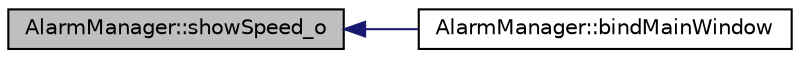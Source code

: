 digraph "AlarmManager::showSpeed_o"
{
  edge [fontname="Helvetica",fontsize="10",labelfontname="Helvetica",labelfontsize="10"];
  node [fontname="Helvetica",fontsize="10",shape=record];
  rankdir="LR";
  Node52 [label="AlarmManager::showSpeed_o",height=0.2,width=0.4,color="black", fillcolor="grey75", style="filled", fontcolor="black"];
  Node52 -> Node53 [dir="back",color="midnightblue",fontsize="10",style="solid"];
  Node53 [label="AlarmManager::bindMainWindow",height=0.2,width=0.4,color="black", fillcolor="white", style="filled",URL="$class_alarm_manager.html#a33f3a139d24a61418677975d621ce87a"];
}
